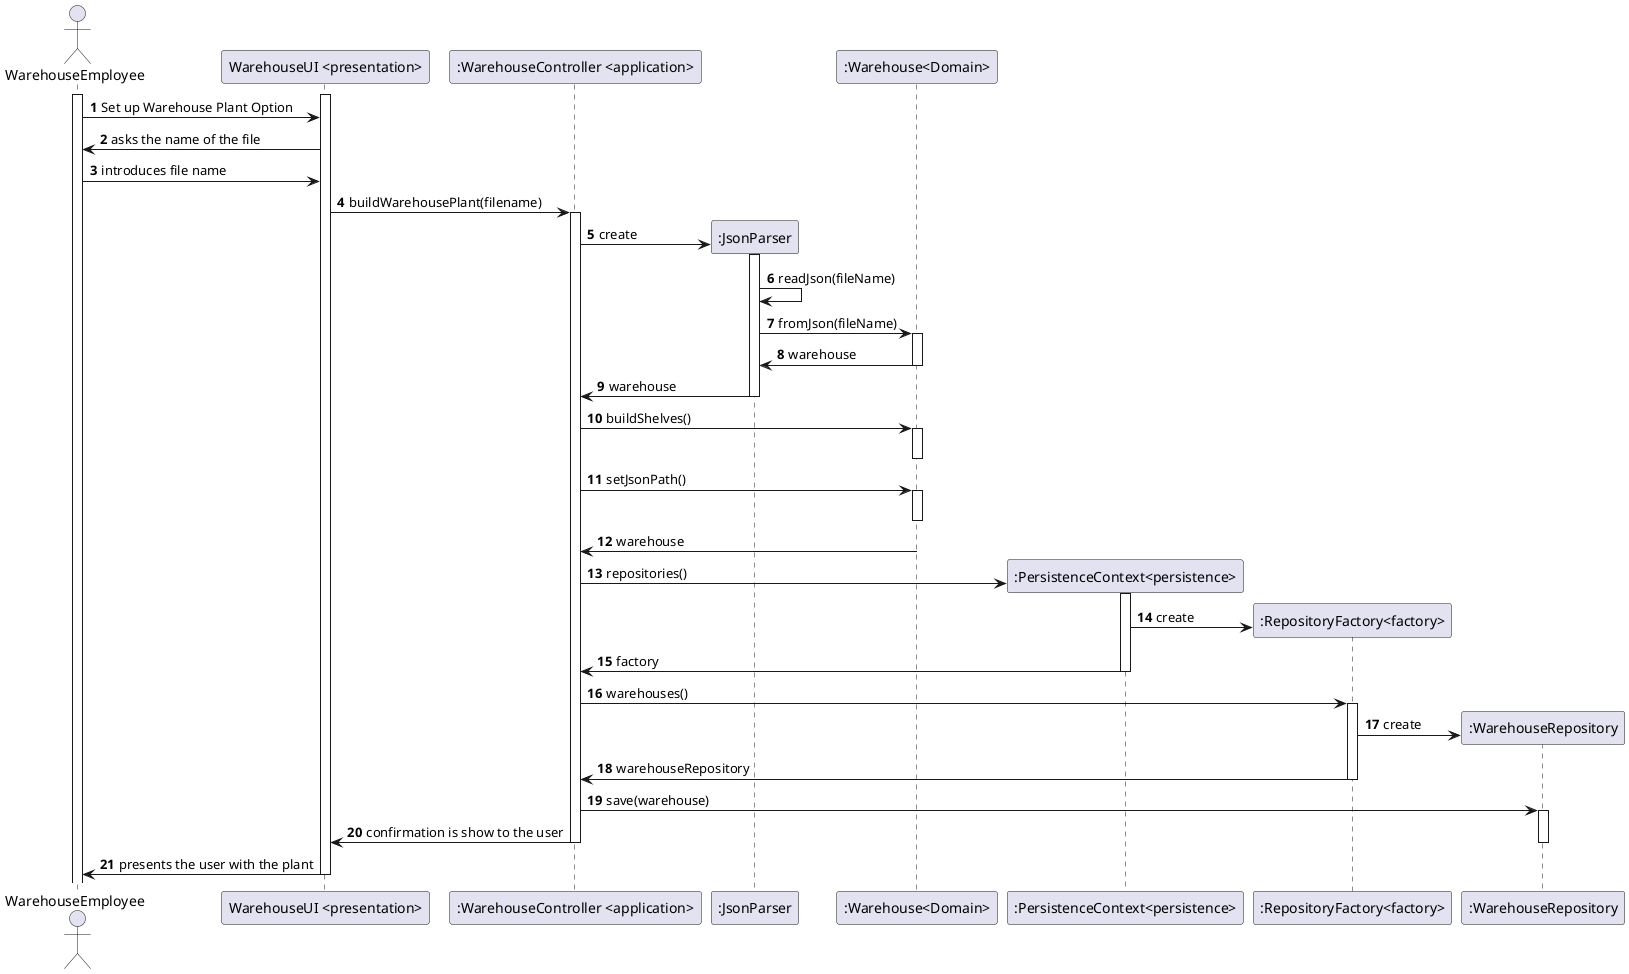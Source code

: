 @startuml
autonumber
actor "WarehouseEmployee" as SC

participant  "WarehouseUI <presentation>" as SYS
participant ":WarehouseController <application>" as CTRL
participant ":JsonParser" as CSB
participant ":Warehouse<Domain>" as CUS
participant ":PersistenceContext<persistence>" as PC
participant ":RepositoryFactory<factory>" as RF
participant ":WarehouseRepository" as CR




activate SC
activate SYS

SC-> SYS: Set up Warehouse Plant Option

SYS-> SC: asks the name of the file

SC-> SYS: introduces file name

SYS-> CTRL : buildWarehousePlant(filename)

activate CTRL
CTRL-> CSB **: create

activate CSB
CSB-> CSB: readJson(fileName)

CSB -> CUS : fromJson(fileName)
activate CUS

CUS -> CSB: warehouse
deactivate CUS

CSB -> CTRL: warehouse

deactivate CSB
CTRL->CUS: buildShelves()
activate CUS
deactivate CUS
CTRL->CUS: setJsonPath()
activate CUS
deactivate CUS
CUS -> CTRL: warehouse
deactivate CUS


CTRL-> PC**: repositories()
activate PC
PC-> RF**: create
PC-> CTRL: factory
deactivate PC

CTRL-> RF: warehouses()
activate RF
RF->CR**: create

RF->CTRL: warehouseRepository
deactivate RF
CTRL->CR: save(warehouse)

deactivate PC
activate CR

CTRL -> SYS: confirmation is show to the user
deactivate CR
deactivate CTRL

SYS-> SC: presents the user with the plant
deactivate SYS
@enduml